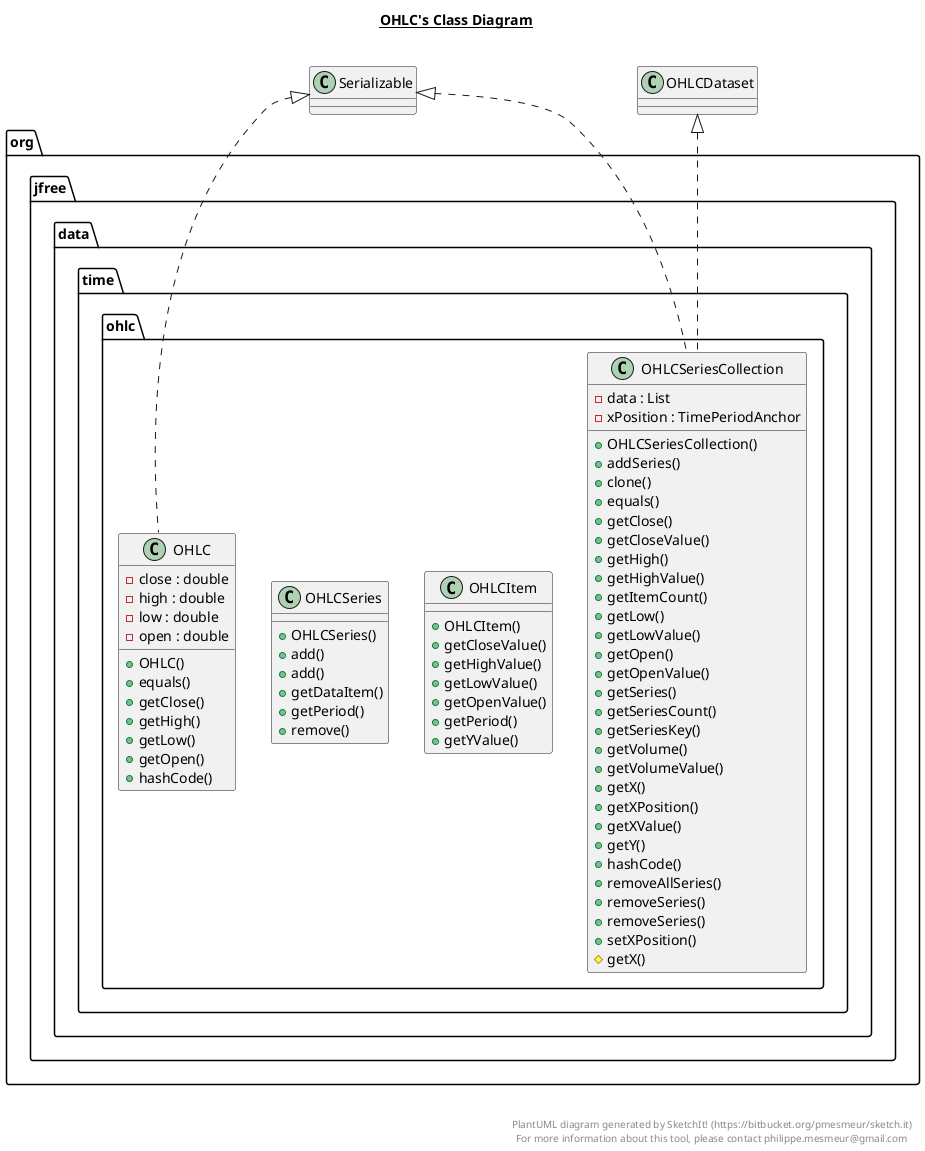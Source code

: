 @startuml

title __OHLC's Class Diagram__\n

  namespace org.jfree.data {
    namespace time {
      namespace ohlc {
        class org.jfree.data.time.ohlc.OHLC {
            - close : double
            - high : double
            - low : double
            - open : double
            + OHLC()
            + equals()
            + getClose()
            + getHigh()
            + getLow()
            + getOpen()
            + hashCode()
        }
      }
    }
  }
  

  namespace org.jfree.data {
    namespace time {
      namespace ohlc {
        class org.jfree.data.time.ohlc.OHLCItem {
            + OHLCItem()
            + getCloseValue()
            + getHighValue()
            + getLowValue()
            + getOpenValue()
            + getPeriod()
            + getYValue()
        }
      }
    }
  }
  

  namespace org.jfree.data {
    namespace time {
      namespace ohlc {
        class org.jfree.data.time.ohlc.OHLCSeries {
            + OHLCSeries()
            + add()
            + add()
            + getDataItem()
            + getPeriod()
            + remove()
        }
      }
    }
  }
  

  namespace org.jfree.data {
    namespace time {
      namespace ohlc {
        class org.jfree.data.time.ohlc.OHLCSeriesCollection {
            - data : List
            - xPosition : TimePeriodAnchor
            + OHLCSeriesCollection()
            + addSeries()
            + clone()
            + equals()
            + getClose()
            + getCloseValue()
            + getHigh()
            + getHighValue()
            + getItemCount()
            + getLow()
            + getLowValue()
            + getOpen()
            + getOpenValue()
            + getSeries()
            + getSeriesCount()
            + getSeriesKey()
            + getVolume()
            + getVolumeValue()
            + getX()
            + getXPosition()
            + getXValue()
            + getY()
            + hashCode()
            + removeAllSeries()
            + removeSeries()
            + removeSeries()
            + setXPosition()
            # getX()
        }
      }
    }
  }
  

  org.jfree.data.time.ohlc.OHLC .up.|> Serializable
  org.jfree.data.time.ohlc.OHLCSeriesCollection .up.|> OHLCDataset
  org.jfree.data.time.ohlc.OHLCSeriesCollection .up.|> Serializable


right footer


PlantUML diagram generated by SketchIt! (https://bitbucket.org/pmesmeur/sketch.it)
For more information about this tool, please contact philippe.mesmeur@gmail.com
endfooter

@enduml
